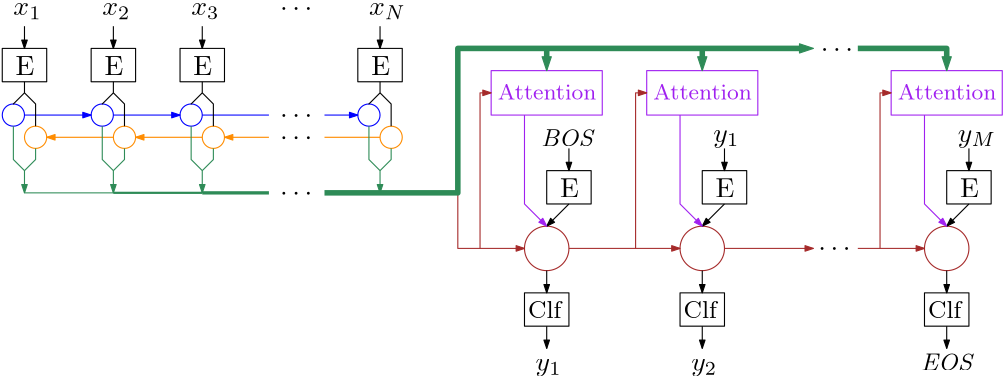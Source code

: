 <?xml version="1.0"?>
<!DOCTYPE ipe SYSTEM "ipe.dtd">
<ipe version="70218" creator="Ipe 7.2.23">
<info created="D:20210505163843" modified="D:20220411124854"/>
<ipestyle name="basic">
<symbol name="arrow/arc(spx)">
<path stroke="sym-stroke" fill="sym-stroke" pen="sym-pen">
0 0 m
-1 0.333 l
-1 -0.333 l
h
</path>
</symbol>
<symbol name="arrow/farc(spx)">
<path stroke="sym-stroke" fill="white" pen="sym-pen">
0 0 m
-1 0.333 l
-1 -0.333 l
h
</path>
</symbol>
<symbol name="arrow/ptarc(spx)">
<path stroke="sym-stroke" fill="sym-stroke" pen="sym-pen">
0 0 m
-1 0.333 l
-0.8 0 l
-1 -0.333 l
h
</path>
</symbol>
<symbol name="arrow/fptarc(spx)">
<path stroke="sym-stroke" fill="white" pen="sym-pen">
0 0 m
-1 0.333 l
-0.8 0 l
-1 -0.333 l
h
</path>
</symbol>
<symbol name="mark/circle(sx)" transformations="translations">
<path fill="sym-stroke">
0.6 0 0 0.6 0 0 e
0.4 0 0 0.4 0 0 e
</path>
</symbol>
<symbol name="mark/disk(sx)" transformations="translations">
<path fill="sym-stroke">
0.6 0 0 0.6 0 0 e
</path>
</symbol>
<symbol name="mark/fdisk(sfx)" transformations="translations">
<group>
<path fill="sym-fill">
0.5 0 0 0.5 0 0 e
</path>
<path fill="sym-stroke" fillrule="eofill">
0.6 0 0 0.6 0 0 e
0.4 0 0 0.4 0 0 e
</path>
</group>
</symbol>
<symbol name="mark/box(sx)" transformations="translations">
<path fill="sym-stroke" fillrule="eofill">
-0.6 -0.6 m
0.6 -0.6 l
0.6 0.6 l
-0.6 0.6 l
h
-0.4 -0.4 m
0.4 -0.4 l
0.4 0.4 l
-0.4 0.4 l
h
</path>
</symbol>
<symbol name="mark/square(sx)" transformations="translations">
<path fill="sym-stroke">
-0.6 -0.6 m
0.6 -0.6 l
0.6 0.6 l
-0.6 0.6 l
h
</path>
</symbol>
<symbol name="mark/fsquare(sfx)" transformations="translations">
<group>
<path fill="sym-fill">
-0.5 -0.5 m
0.5 -0.5 l
0.5 0.5 l
-0.5 0.5 l
h
</path>
<path fill="sym-stroke" fillrule="eofill">
-0.6 -0.6 m
0.6 -0.6 l
0.6 0.6 l
-0.6 0.6 l
h
-0.4 -0.4 m
0.4 -0.4 l
0.4 0.4 l
-0.4 0.4 l
h
</path>
</group>
</symbol>
<symbol name="mark/cross(sx)" transformations="translations">
<group>
<path fill="sym-stroke">
-0.43 -0.57 m
0.57 0.43 l
0.43 0.57 l
-0.57 -0.43 l
h
</path>
<path fill="sym-stroke">
-0.43 0.57 m
0.57 -0.43 l
0.43 -0.57 l
-0.57 0.43 l
h
</path>
</group>
</symbol>
<symbol name="arrow/fnormal(spx)">
<path stroke="sym-stroke" fill="white" pen="sym-pen">
0 0 m
-1 0.333 l
-1 -0.333 l
h
</path>
</symbol>
<symbol name="arrow/pointed(spx)">
<path stroke="sym-stroke" fill="sym-stroke" pen="sym-pen">
0 0 m
-1 0.333 l
-0.8 0 l
-1 -0.333 l
h
</path>
</symbol>
<symbol name="arrow/fpointed(spx)">
<path stroke="sym-stroke" fill="white" pen="sym-pen">
0 0 m
-1 0.333 l
-0.8 0 l
-1 -0.333 l
h
</path>
</symbol>
<symbol name="arrow/linear(spx)">
<path stroke="sym-stroke" pen="sym-pen">
-1 0.333 m
0 0 l
-1 -0.333 l
</path>
</symbol>
<symbol name="arrow/fdouble(spx)">
<path stroke="sym-stroke" fill="white" pen="sym-pen">
0 0 m
-1 0.333 l
-1 -0.333 l
h
-1 0 m
-2 0.333 l
-2 -0.333 l
h
</path>
</symbol>
<symbol name="arrow/double(spx)">
<path stroke="sym-stroke" fill="sym-stroke" pen="sym-pen">
0 0 m
-1 0.333 l
-1 -0.333 l
h
-1 0 m
-2 0.333 l
-2 -0.333 l
h
</path>
</symbol>
<anglesize name="22.5 deg" value="22.5"/>
<anglesize name="30 deg" value="30"/>
<anglesize name="45 deg" value="45"/>
<anglesize name="60 deg" value="60"/>
<anglesize name="90 deg" value="90"/>
<arrowsize name="large" value="10"/>
<arrowsize name="small" value="5"/>
<arrowsize name="tiny" value="3"/>
<color name="blue" value="0 0 1"/>
<color name="brown" value="0.647 0.165 0.165"/>
<color name="darkblue" value="0 0 0.545"/>
<color name="darkcyan" value="0 0.545 0.545"/>
<color name="darkgray" value="0.663"/>
<color name="darkgreen" value="0 0.392 0"/>
<color name="darkmagenta" value="0.545 0 0.545"/>
<color name="darkorange" value="1 0.549 0"/>
<color name="darkred" value="0.545 0 0"/>
<color name="gold" value="1 0.843 0"/>
<color name="gray" value="0.745"/>
<color name="green" value="0 1 0"/>
<color name="lightblue" value="0.678 0.847 0.902"/>
<color name="lightcyan" value="0.878 1 1"/>
<color name="lightgray" value="0.827"/>
<color name="lightgreen" value="0.565 0.933 0.565"/>
<color name="lightyellow" value="1 1 0.878"/>
<color name="navy" value="0 0 0.502"/>
<color name="orange" value="1 0.647 0"/>
<color name="pink" value="1 0.753 0.796"/>
<color name="purple" value="0.627 0.125 0.941"/>
<color name="red" value="1 0 0"/>
<color name="seagreen" value="0.18 0.545 0.341"/>
<color name="turquoise" value="0.251 0.878 0.816"/>
<color name="violet" value="0.933 0.51 0.933"/>
<color name="yellow" value="1 1 0"/>
<dashstyle name="dash dot dotted" value="[4 2 1 2 1 2] 0"/>
<dashstyle name="dash dotted" value="[4 2 1 2] 0"/>
<dashstyle name="dashed" value="[4] 0"/>
<dashstyle name="dotted" value="[1 3] 0"/>
<gridsize name="10 pts (~3.5 mm)" value="10"/>
<gridsize name="14 pts (~5 mm)" value="14"/>
<gridsize name="16 pts (~6 mm)" value="16"/>
<gridsize name="20 pts (~7 mm)" value="20"/>
<gridsize name="28 pts (~10 mm)" value="28"/>
<gridsize name="32 pts (~12 mm)" value="32"/>
<gridsize name="4 pts" value="4"/>
<gridsize name="56 pts (~20 mm)" value="56"/>
<gridsize name="8 pts (~3 mm)" value="8"/>
<opacity name="10%" value="0.1"/>
<opacity name="30%" value="0.3"/>
<opacity name="50%" value="0.5"/>
<opacity name="75%" value="0.75"/>
<pen name="fat" value="1.2"/>
<pen name="heavier" value="0.8"/>
<pen name="ultrafat" value="2"/>
<symbolsize name="large" value="5"/>
<symbolsize name="small" value="2"/>
<symbolsize name="tiny" value="1.1"/>
<textsize name="Huge" value="\Huge"/>
<textsize name="LARGE" value="\LARGE"/>
<textsize name="Large" value="\Large"/>
<textsize name="footnote" value="\footnotesize"/>
<textsize name="huge" value="\huge"/>
<textsize name="large" value="\large"/>
<textsize name="small" value="\small"/>
<textsize name="tiny" value="\tiny"/>
<textstyle name="center" begin="\begin{center}" end="\end{center}"/>
<textstyle name="item" begin="\begin{itemize}\item{}" end="\end{itemize}"/>
<textstyle name="itemize" begin="\begin{itemize}" end="\end{itemize}"/>
<tiling name="falling" angle="-60" step="4" width="1"/>
<tiling name="rising" angle="30" step="4" width="1"/>
</ipestyle>
<page>
<layer name="alpha"/>
<view layers="alpha" active="alpha"/>
<text layer="alpha" matrix="1 0 0 1 -92 0" transformations="translations" pos="124 684" stroke="black" type="label" width="10.163" height="4.294" depth="1.49" valign="baseline" style="math">x_1</text>
<text matrix="1 0 0 1 -60 0" transformations="translations" pos="124 684" stroke="black" type="label" width="10.163" height="4.294" depth="1.49" valign="baseline" style="math">x_2</text>
<text matrix="1 0 0 1 -28 0" transformations="translations" pos="124 684" stroke="black" type="label" width="10.163" height="4.294" depth="1.49" valign="baseline" style="math">x_3</text>
<text matrix="1 0 0 1 36 0" transformations="translations" pos="124 684" stroke="black" type="label" width="13.25" height="4.294" depth="1.49" valign="baseline" style="math">x_N</text>
<text matrix="1 0 0 1 4 0" transformations="translations" pos="124 684" stroke="black" type="label" width="11.623" height="4.428" depth="0" valign="baseline" style="math">\cdots</text>
<path stroke="black">
28 672 m
28 660 l
44 660 l
44 672 l
h
</path>
<text matrix="1 0 0 1 -23.814 -2.79072" transformations="translations" pos="52 672" stroke="black" type="minipage" width="16" height="5.898" depth="0.91" valign="top" style="center">E</text>
<path stroke="black" arrow="normal/tiny">
36 680 m
36 672 l
</path>
<path matrix="1 0 0 1 32 0" stroke="black">
28 672 m
28 660 l
44 660 l
44 672 l
h
</path>
<text matrix="1 0 0 1 8.186 -2.79072" transformations="translations" pos="52 672" stroke="black" type="minipage" width="16" height="5.898" depth="0.91" valign="top" style="center">E</text>
<path matrix="1 0 0 1 32 0" stroke="black" arrow="normal/tiny">
36 680 m
36 672 l
</path>
<path matrix="1 0 0 1 64 0" stroke="black">
28 672 m
28 660 l
44 660 l
44 672 l
h
</path>
<text matrix="1 0 0 1 40.186 -2.79072" transformations="translations" pos="52 672" stroke="black" type="minipage" width="16" height="5.898" depth="0.91" valign="top" style="center">E</text>
<path matrix="1 0 0 1 64 0" stroke="black" arrow="normal/tiny">
36 680 m
36 672 l
</path>
<path matrix="1 0 0 1 128 0" stroke="black">
28 672 m
28 660 l
44 660 l
44 672 l
h
</path>
<text matrix="1 0 0 1 104.186 -2.79072" transformations="translations" pos="52 672" stroke="black" type="minipage" width="16" height="5.898" depth="0.91" valign="top" style="center">E</text>
<path matrix="1 0 0 1 128 0" stroke="black" arrow="normal/tiny">
36 680 m
36 672 l
</path>
<path stroke="blue">
4 0 0 4 32 648 e
</path>
<path stroke="darkorange">
4 0 0 4 40 640 e
</path>
<path matrix="1 0 0 1 32 0" stroke="blue">
4 0 0 4 32 648 e
</path>
<path matrix="1 0 0 1 32 0" stroke="darkorange">
4 0 0 4 40 640 e
</path>
<path matrix="1 0 0 1 64 0" stroke="blue">
4 0 0 4 32 648 e
</path>
<path matrix="1 0 0 1 64 0" stroke="darkorange">
4 0 0 4 40 640 e
</path>
<path matrix="1 0 0 1 128 0" stroke="blue">
4 0 0 4 32 648 e
</path>
<path matrix="1 0 0 1 128 0" stroke="darkorange">
4 0 0 4 40 640 e
</path>
<path stroke="blue" arrow="normal/tiny">
36 648 m
60 648 l
</path>
<path matrix="1 0 0 1 32 0" stroke="blue" arrow="normal/tiny">
36 648 m
60 648 l
</path>
<path stroke="blue">
100 648 m
124 648 l
</path>
<path stroke="blue" arrow="normal/tiny">
144 648 m
156 648 l
</path>
<path stroke="darkorange" arrow="normal/tiny">
68 640 m
44 640 l
</path>
<path matrix="1 0 0 1 32 0" stroke="darkorange" arrow="normal/tiny">
68 640 m
44 640 l
</path>
<path stroke="darkorange">
164 640 m
144 640 l
</path>
<path stroke="darkorange" arrow="normal/tiny">
124 640 m
108 640 l
</path>
<text matrix="1 0 0 1 4 -38.4978" transformations="translations" pos="124 684" stroke="black" type="label" width="11.623" height="4.428" depth="0" valign="baseline" style="math">\cdots</text>
<path stroke="seagreen" arrow="normal/tiny">
32 644 m
32 632 l
36 628 l
36 620 l
</path>
<path stroke="seagreen">
40 636 m
40 632 l
36 628 l
</path>
<path matrix="1 0 0 1 32 0" stroke="seagreen" arrow="normal/tiny">
32 644 m
32 632 l
36 628 l
36 620 l
</path>
<path matrix="1 0 0 1 32 0" stroke="seagreen">
40 636 m
40 632 l
36 628 l
</path>
<path matrix="1 0 0 1 64 0" stroke="seagreen" arrow="normal/tiny">
32 644 m
32 632 l
36 628 l
36 620 l
</path>
<path matrix="1 0 0 1 64 0" stroke="seagreen">
40 636 m
40 632 l
36 628 l
</path>
<path matrix="1 0 0 1 128 0" stroke="seagreen" arrow="normal/tiny">
32 644 m
32 632 l
36 628 l
36 620 l
</path>
<path matrix="1 0 0 1 128 0" stroke="seagreen">
40 636 m
40 632 l
36 628 l
</path>
<path matrix="1 0 0 1 16 -8" stroke="brown">
8 0 0 8 208 608 e
</path>
<text matrix="1 0 0 1 17.904 12.7442" transformations="translations" pos="204 624" stroke="black" type="label" width="19.772" height="6.127" depth="0" valign="baseline" size="small" style="math">\mathit{BOS}</text>
<path stroke="black">
36 660 m
36 656 l
32 652 l
36 656 l
</path>
<path stroke="black">
36 656 m
40 652 l
40 644 l
</path>
<path matrix="1 0 0 1 32 0" stroke="black">
36 660 m
36 656 l
32 652 l
36 656 l
</path>
<path matrix="1 0 0 1 32 0" stroke="black">
36 656 m
40 652 l
40 644 l
</path>
<path matrix="1 0 0 1 64 0" stroke="black">
36 660 m
36 656 l
32 652 l
36 656 l
</path>
<path matrix="1 0 0 1 64 0" stroke="black">
36 656 m
40 652 l
40 644 l
</path>
<path matrix="1 0 0 1 128 0" stroke="black">
36 660 m
36 656 l
32 652 l
36 656 l
</path>
<path matrix="1 0 0 1 128 0" stroke="black">
36 656 m
40 652 l
40 644 l
</path>
<path matrix="1 0 0 1 196 -44" stroke="black">
28 672 m
28 660 l
44 660 l
44 672 l
h
</path>
<text matrix="1 0 0 1 172.186 -46.7907" transformations="translations" pos="52 672" stroke="black" type="minipage" width="16" height="5.898" depth="0.91" valign="top" style="center">E</text>
<path matrix="1 0 0 1 196 -44" stroke="black" arrow="normal/tiny">
36 680 m
36 672 l
</path>
<path stroke="black" arrow="normal/tiny">
232 616 m
224 608 l
</path>
<path stroke="purple">
204 664 m
204 648 l
244 648 l
244 664 l
h
</path>
<text matrix="1 0 0 1 152.143 -12.9731" transformations="translations" pos="52 672" stroke="purple" type="minipage" width="40" height="5.216" depth="0.23" valign="top" size="footnote" style="center">Attention</text>
<path stroke="seagreen" pen="2">
224 672 m
224 668 l
</path>
<path stroke="brown" arrow="normal/tiny">
192 620 m
192 600 l
216 600 l
</path>
<path stroke="brown" arrow="normal/tiny">
200 600 m
200 656 l
204 656 l
</path>
<path stroke="purple" arrow="normal/tiny">
216 648 m
216 616 l
224 608 l
</path>
<path stroke="black" arrow="normal/tiny">
224 592 m
224 584 l
</path>
<path matrix="1 0 0 1 188 -88" stroke="black">
28 672 m
28 660 l
44 660 l
44 672 l
h
</path>
<text matrix="1 0 0 1 164.186 -90.7907" transformations="translations" pos="52 672" stroke="black" type="minipage" width="16" height="5.607" depth="0.62" valign="top" size="small" style="center">Clf\kern0.2em</text>
<path matrix="1 0 0 1 0 -20" stroke="black" arrow="normal/tiny">
224 592 m
224 584 l
</path>
<text matrix="1 0 0 1 96 -128" transformations="translations" pos="124 684" stroke="black" type="label" width="9.354" height="4.297" depth="1.93" valign="baseline" style="math">y_1</text>
<path stroke="brown" arrow="normal/tiny">
232 600 m
272 600 l
</path>
<path matrix="1 0 0 1 72 -8" stroke="brown">
8 0 0 8 208 608 e
</path>
<text matrix="1 0 0 1 80 14.3256" transformations="translations" pos="204 624" stroke="black" type="label" width="9.354" height="4.297" depth="1.93" valign="baseline" style="math">y_1</text>
<path matrix="1 0 0 1 252 -44" stroke="black">
28 672 m
28 660 l
44 660 l
44 672 l
h
</path>
<text matrix="1 0 0 1 228.186 -46.7907" transformations="translations" pos="52 672" stroke="black" type="minipage" width="16" height="5.898" depth="0.91" valign="top" style="center">E</text>
<path matrix="1 0 0 1 252 -44" stroke="black" arrow="normal/tiny">
36 680 m
36 672 l
</path>
<path matrix="1 0 0 1 56 0" stroke="black" arrow="normal/tiny">
232 616 m
224 608 l
</path>
<path matrix="1 0 0 1 56 0" stroke="purple">
204 664 m
204 648 l
244 648 l
244 664 l
h
</path>
<text matrix="1 0 0 1 208.143 -12.9731" transformations="translations" pos="52 672" stroke="purple" type="minipage" width="40" height="5.216" depth="0.23" valign="top" size="footnote" style="center">Attention</text>
<path stroke="seagreen" pen="2">
280 672 m
280 668 l
</path>
<path matrix="1 0 0 1 56 0" stroke="brown" arrow="normal/tiny">
200 600 m
200 656 l
204 656 l
</path>
<path matrix="1 0 0 1 56 0" stroke="purple" arrow="normal/tiny">
216 648 m
216 616 l
224 608 l
</path>
<path matrix="1 0 0 1 56 0" stroke="black" arrow="normal/tiny">
224 592 m
224 584 l
</path>
<path matrix="1 0 0 1 244 -88" stroke="black">
28 672 m
28 660 l
44 660 l
44 672 l
h
</path>
<text matrix="1 0 0 1 220.186 -90.7907" transformations="translations" pos="52 672" stroke="black" type="minipage" width="16" height="5.607" depth="0.62" valign="top" size="small" style="center">Clf\kern0.2em</text>
<path matrix="1 0 0 1 56 -20" stroke="black" arrow="normal/tiny">
224 592 m
224 584 l
</path>
<text matrix="1 0 0 1 152 -128" transformations="translations" pos="124 684" stroke="black" type="label" width="9.354" height="4.297" depth="1.93" valign="baseline" style="math">y_2</text>
<path matrix="1 0 0 1 56 0" stroke="brown" arrow="normal/tiny">
232 600 m
264 600 l
</path>
<text matrix="1 0 0 1 198.684 -14.7588" transformations="translations" pos="124 684" stroke="black" type="label" width="11.623" height="4.428" depth="0" valign="baseline" style="math">\cdots</text>
<text matrix="1 0 0 1 197.742 -86.3522" transformations="translations" pos="124 684" stroke="black" type="label" width="11.623" height="4.428" depth="0" valign="baseline" style="math">\cdots</text>
<path stroke="brown" arrow="normal/tiny">
336 600 m
360 600 l
</path>
<path matrix="1 0 0 1 160 -8" stroke="brown">
8 0 0 8 208 608 e
</path>
<text matrix="1 0 0 1 168 14.3256" transformations="translations" pos="204 624" stroke="black" type="label" width="13.728" height="4.297" depth="1.93" valign="baseline" style="math">y_M</text>
<path matrix="1 0 0 1 340 -44" stroke="black">
28 672 m
28 660 l
44 660 l
44 672 l
h
</path>
<text matrix="1 0 0 1 316.186 -46.7907" transformations="translations" pos="52 672" stroke="black" type="minipage" width="16" height="5.898" depth="0.91" valign="top" style="center">E</text>
<path matrix="1 0 0 1 340 -44" stroke="black" arrow="normal/tiny">
36 680 m
36 672 l
</path>
<path matrix="1 0 0 1 144 0" stroke="black" arrow="normal/tiny">
232 616 m
224 608 l
</path>
<path matrix="1 0 0 1 144 0" stroke="purple">
204 664 m
204 648 l
244 648 l
244 664 l
h
</path>
<text matrix="1 0 0 1 296.143 -12.9731" transformations="translations" pos="52 672" stroke="purple" type="minipage" width="40" height="5.216" depth="0.23" valign="top" size="footnote" style="center">Attention</text>
<path matrix="1 0 0 1 144 0" stroke="seagreen" arrow="normal/small">
224 672 m
224 664 l
</path>
<path stroke="seagreen" pen="2">
336 672 m
368 672 l
368 668 l
</path>
<path matrix="1 0 0 1 144 0" stroke="brown" arrow="normal/tiny">
200 600 m
200 656 l
204 656 l
</path>
<path matrix="1 0 0 1 144 0" stroke="purple" arrow="normal/tiny">
216 648 m
216 616 l
224 608 l
</path>
<path matrix="1 0 0 1 144 0" stroke="black" arrow="normal/tiny">
224 592 m
224 584 l
</path>
<path matrix="1 0 0 1 332 -88" stroke="black">
28 672 m
28 660 l
44 660 l
44 672 l
h
</path>
<text matrix="1 0 0 1 308.186 -90.7907" transformations="translations" pos="52 672" stroke="black" type="minipage" width="16" height="5.607" depth="0.62" valign="top" size="small" style="center">Clf\kern0.2em</text>
<path matrix="1 0 0 1 144 -20" stroke="black" arrow="normal/tiny">
224 592 m
224 584 l
</path>
<text matrix="1 0 0 1 234.644 -127.935" transformations="translations" pos="124 684" stroke="black" type="label" width="19.537" height="6.127" depth="0" valign="baseline" size="small" style="math">\mathit{EOS}</text>
<path stroke="seagreen">
36 620 m
68 620 l
</path>
<path stroke="seagreen" pen="0.8">
68 620 m
100 620 l
</path>
<path stroke="seagreen" pen="1.2">
100 620 m
124 620 l
</path>
<text matrix="1 0 0 1 4 -66.4978" transformations="translations" pos="124 684" stroke="black" type="label" width="11.623" height="4.428" depth="0" valign="baseline" style="math">\cdots</text>
<text matrix="1 0 0 1 4 -46.4978" transformations="translations" pos="124 684" stroke="black" type="label" width="11.623" height="4.428" depth="0" valign="baseline" style="math">\cdots</text>
<path stroke="seagreen" pen="2">
144 620 m
192 620 l
192 672 l
316 672 l
</path>
<path matrix="1 0 0 1 68 -12" stroke="seagreen" arrow="normal/small">
244 684 m
252 684 l
</path>
<path matrix="1 0 0 1 36 -12" stroke="seagreen" arrow="normal/small">
244 684 m
244 676 l
</path>
<path matrix="1 0 0 1 -20 -12" stroke="seagreen" arrow="normal/small">
244 684 m
244 676 l
</path>
</page>
</ipe>

